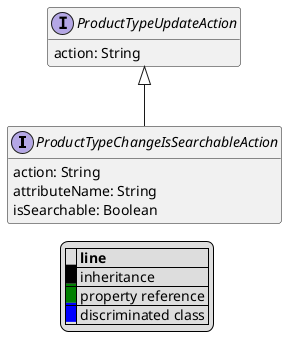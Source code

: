 @startuml

hide empty fields
hide empty methods
legend
|= |= line |
|<back:black>   </back>| inheritance |
|<back:green>   </back>| property reference |
|<back:blue>   </back>| discriminated class |
endlegend
interface ProductTypeChangeIsSearchableAction [[ProductTypeChangeIsSearchableAction.svg]] extends ProductTypeUpdateAction {
    action: String
    attributeName: String
    isSearchable: Boolean
}
interface ProductTypeUpdateAction [[ProductTypeUpdateAction.svg]]  {
    action: String
}





@enduml

